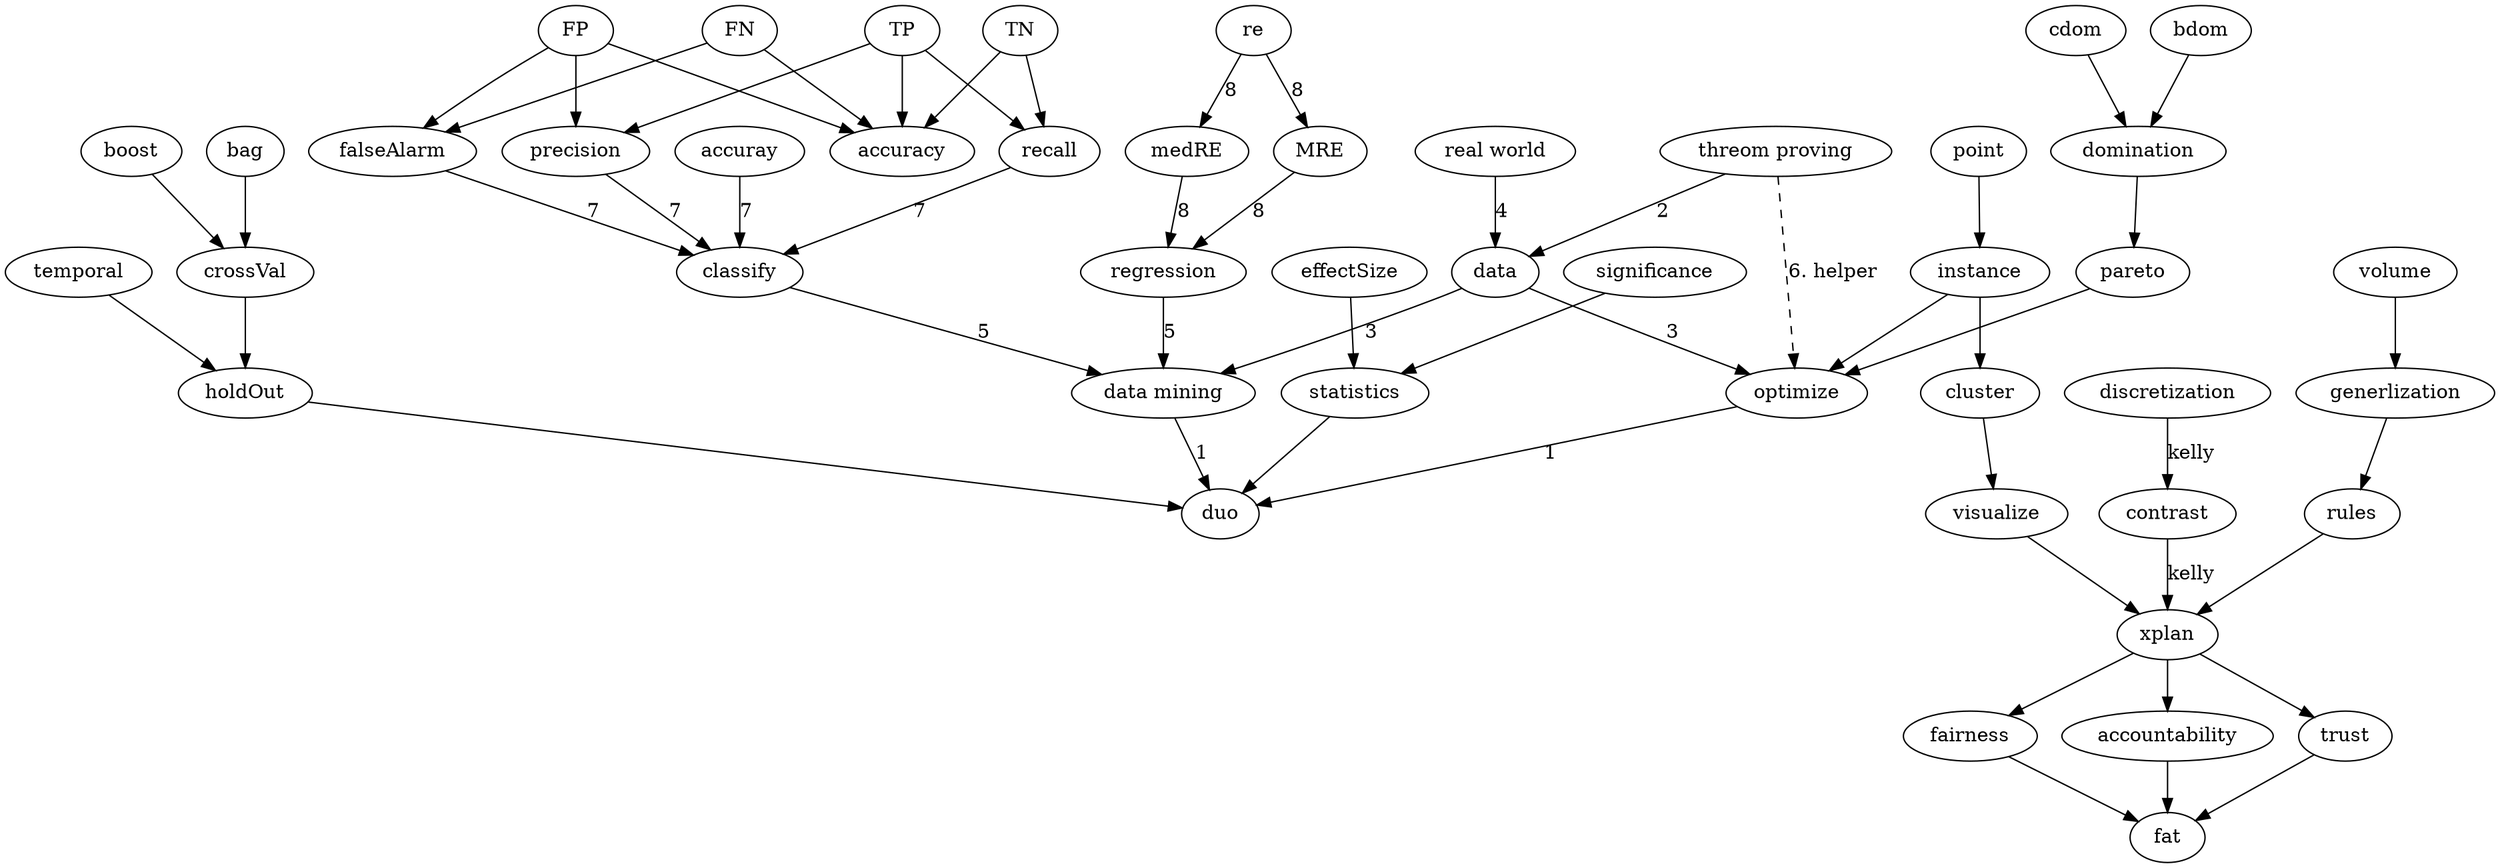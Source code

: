 strict digraph {
    tp [label="threom proving"]
    dm [label="data mining"]
    op [label=optimize]
    {dm op} -> duo [label=1]
    tp -> data [label=2]
    data -> {dm op} [label=3]
    "real world" -> data [label=4]
    {regression classify} -> dm [label=5]
    tp -> op [style=dashed,label="6. helper"]
    {TN TP FN FP} -> accuracy
    {TN TP} -> recall
    {TP FP} ->precision
    {FP FN} ->  falseAlarm
    {accuray recall precision falseAlarm} -> classify [label=7]
    re -> {medRE MRE} -> regression [label=8]
    {bag boost} -> crossVal
    {crossVal temporal} -> holdOut
    {effectSize significance} -> statistics
    {holdOut statistics} -> duo
    discretization -> contrast -> xplan [label=kelly]
    
    point -> instance -> {cluster op} 
    xplan {label=explanation}
    cluster -> visualize -> xplan
    volume -> generlization -> rules -> xplan
    {cdom bdom} -> domination -> pareto -> op
    xplan -> {fairness accountability trust} -> fat
}
